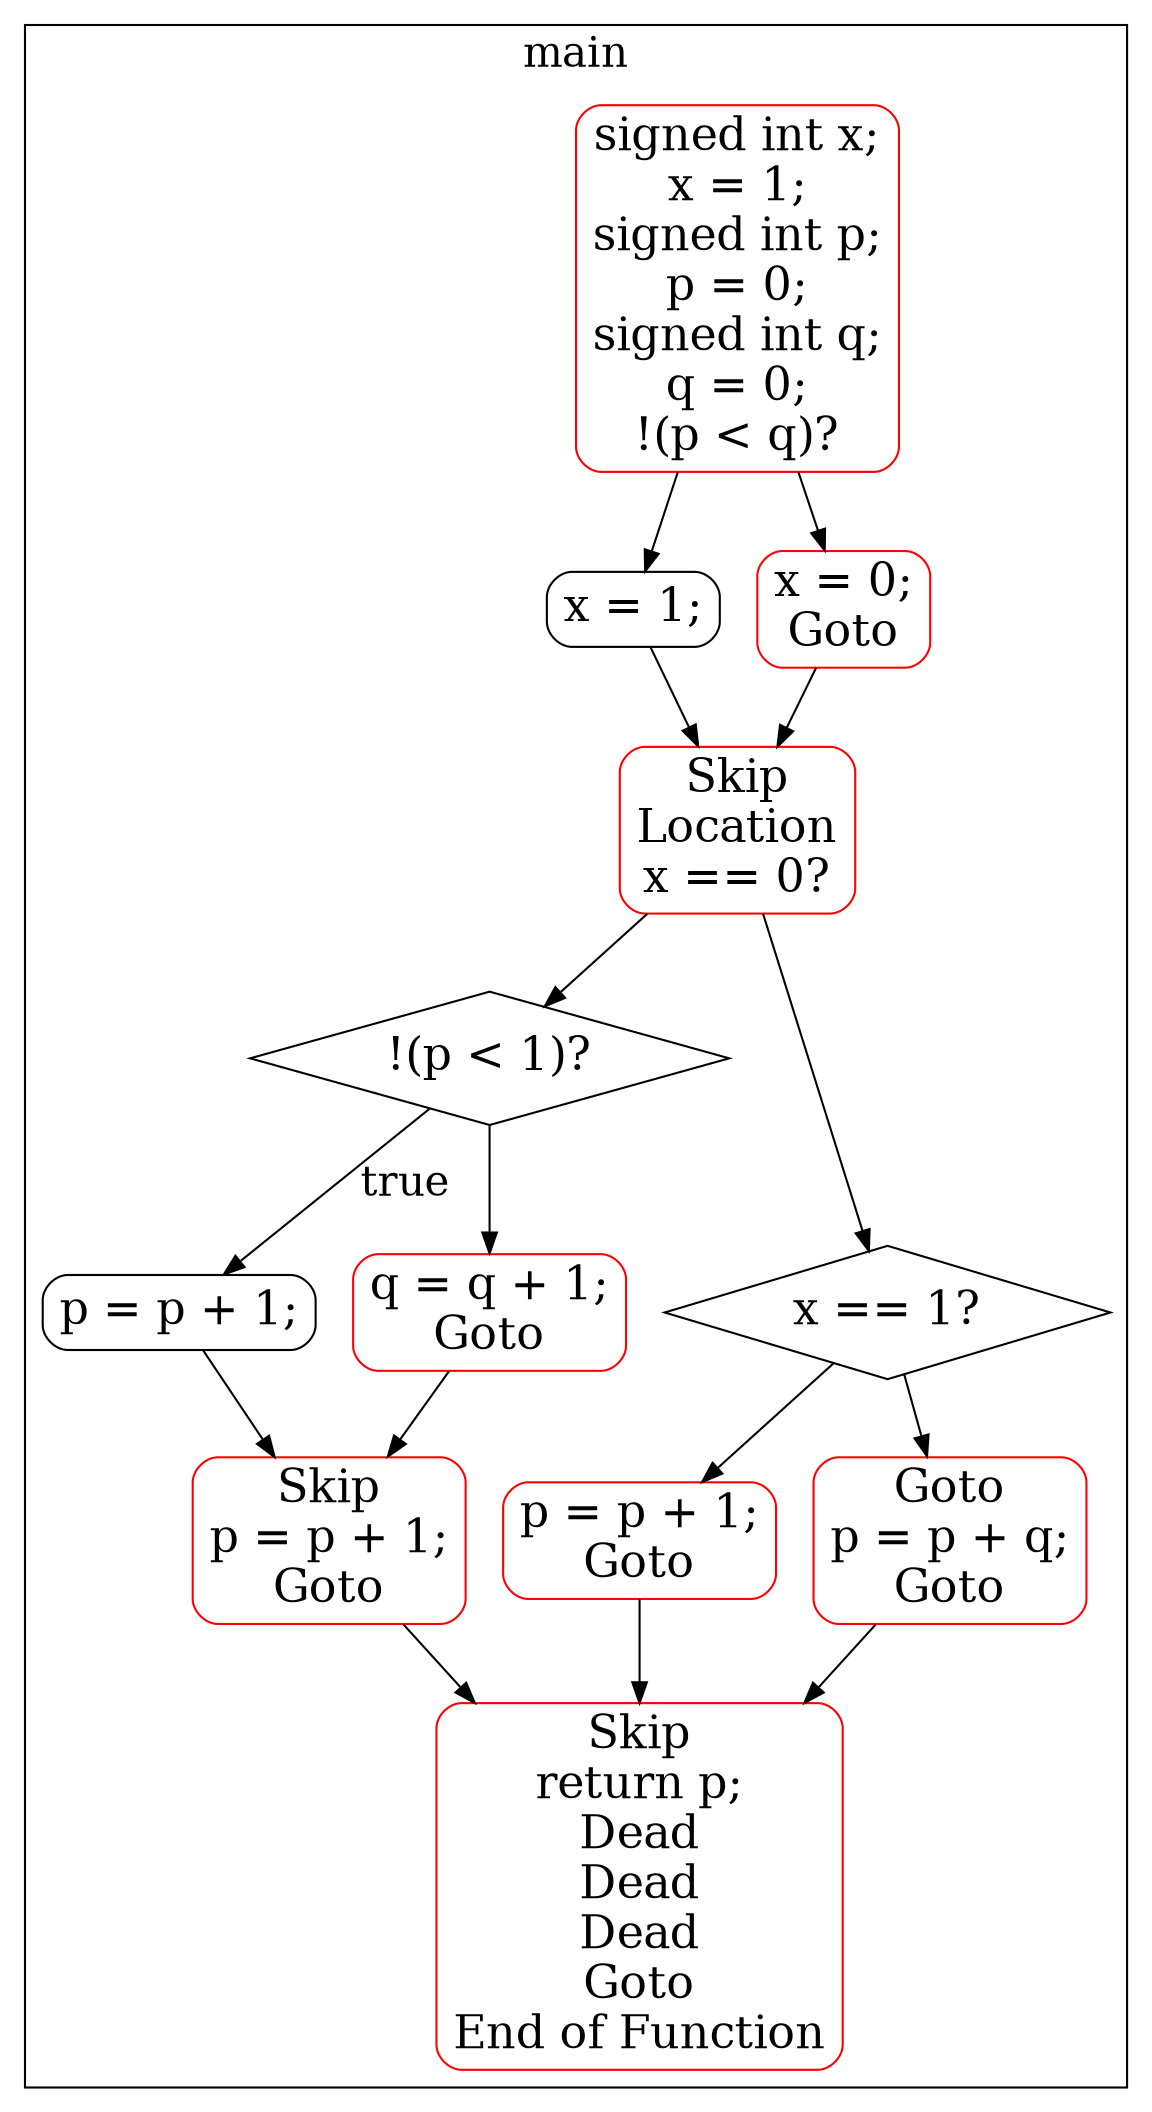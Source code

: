 digraph G {
color=black;
orientation=portrait;
fontsize=20;
compound=true;
size="30,40";
ratio=compress;
subgraph "cluster_main" {
label="main";
Node_0_9 [shape=Mrecord, fontsize=22, label="x = 1;"];
Node_0_15 [shape=diamond, fontsize=22, label="!(p \< 1)?"];
Node_0_15 -> Node_0_18 [fontsize=20, label="true"];
Node_0_13 [shape=diamond, fontsize=22, label="x == 1?"];
Node_0_18 [shape=Mrecord, fontsize=22, label="p = p + 1;"];
Node_0_0_Node_0_1_Node_0_2_Node_0_3_Node_0_4_Node_0_5_Node_0_6 [label="signed int x;\nx = 1;\nsigned int p;\np = 0;\nsigned int q;\nq = 0;\n!(p \< q)?", shape=Mrecord, fontsize=22, color=red];
Node_0_7_Node_0_8 [label="x = 0;\nGoto", shape=Mrecord, fontsize=22, color=red];
Node_0_10_Node_0_11_Node_0_12 [label="Skip\nLocation\nx == 0?", shape=Mrecord, fontsize=22, color=red];
Node_0_16_Node_0_17 [label="q = q + 1;\nGoto", shape=Mrecord, fontsize=22, color=red];
Node_0_22_Node_0_23 [label="p = p + 1;\nGoto", shape=Mrecord, fontsize=22, color=red];
Node_0_14_Node_0_24_Node_0_25 [label="Goto\np = p + q;\nGoto", shape=Mrecord, fontsize=22, color=red];
Node_0_19_Node_0_20_Node_0_21 [label="Skip\np = p + 1;\nGoto", shape=Mrecord, fontsize=22, color=red];
Node_0_26_Node_0_27_Node_0_28_Node_0_29_Node_0_30_Node_0_31_Node_0_32 [label="Skip\nreturn p;\nDead\nDead\nDead\nGoto\nEnd of Function", shape=Mrecord, fontsize=22, color=red];
}

Node_0_0_Node_0_1_Node_0_2_Node_0_3_Node_0_4_Node_0_5_Node_0_6 -> Node_0_9;
Node_0_0_Node_0_1_Node_0_2_Node_0_3_Node_0_4_Node_0_5_Node_0_6 -> Node_0_7_Node_0_8;
Node_0_10_Node_0_11_Node_0_12 -> Node_0_15;
Node_0_10_Node_0_11_Node_0_12 -> Node_0_13;
Node_0_7_Node_0_8 -> Node_0_10_Node_0_11_Node_0_12;
Node_0_9 -> Node_0_10_Node_0_11_Node_0_12;
Node_0_15 -> Node_0_16_Node_0_17;
Node_0_13 -> Node_0_22_Node_0_23;
Node_0_13 -> Node_0_14_Node_0_24_Node_0_25;
Node_0_16_Node_0_17 -> Node_0_19_Node_0_20_Node_0_21;
Node_0_18 -> Node_0_19_Node_0_20_Node_0_21;
Node_0_22_Node_0_23 -> Node_0_26_Node_0_27_Node_0_28_Node_0_29_Node_0_30_Node_0_31_Node_0_32;
Node_0_14_Node_0_24_Node_0_25 -> Node_0_26_Node_0_27_Node_0_28_Node_0_29_Node_0_30_Node_0_31_Node_0_32;
Node_0_19_Node_0_20_Node_0_21 -> Node_0_26_Node_0_27_Node_0_28_Node_0_29_Node_0_30_Node_0_31_Node_0_32;
}
